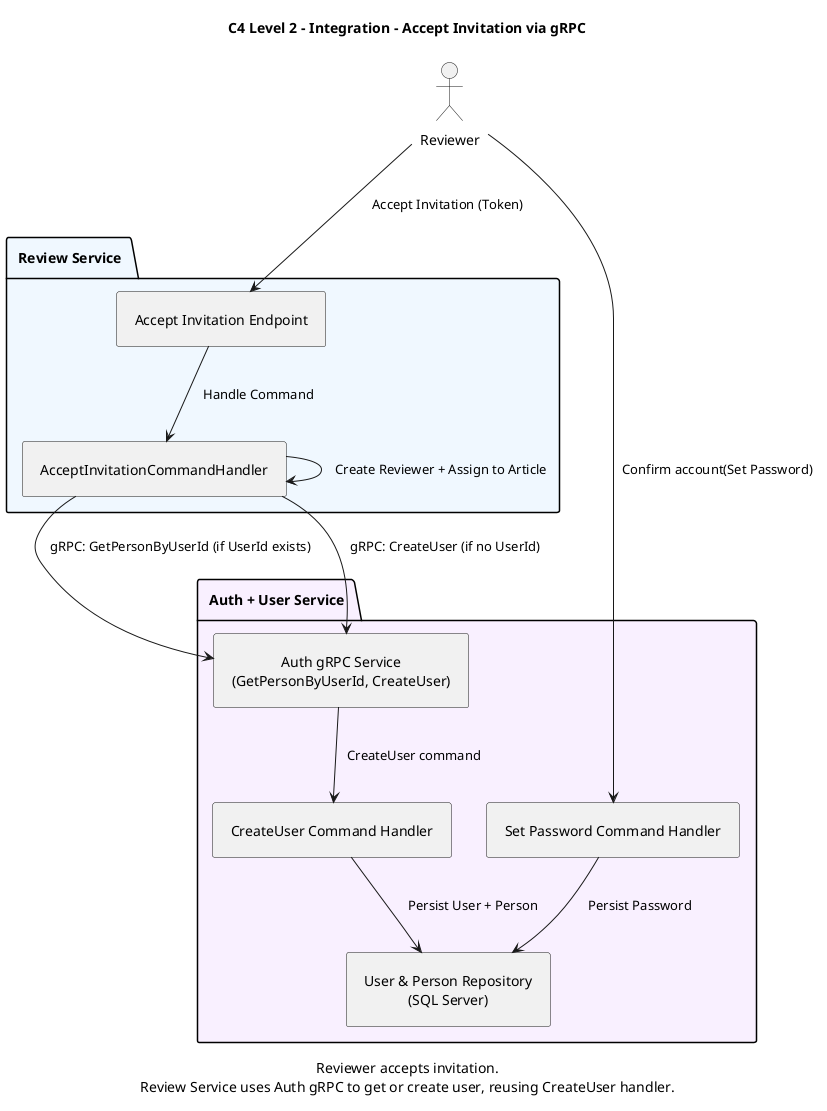 @startuml ReviewIntegrationFlow_C4_Level2_Integration_AcceptInvitation

'left to right direction

skinparam componentStyle rectangle
skinparam defaultTextAlignment center
skinparam shadowing false
skinparam padding 8

title C4 Level 2 – Integration – Accept Invitation via gRPC
caption Reviewer accepts invitation.\nReview Service uses Auth gRPC to get or create user, reusing CreateUser handler.

actor "Reviewer" as ReviewerUser

package "Review Service" #F0F8FF {
  [Accept Invitation Endpoint] as ReviewAPI
  [AcceptInvitationCommandHandler] as Handler
}

package "Auth + User Service" #F9F0FF {
  [Auth gRPC Service\n(GetPersonByUserId, CreateUser)] as AuthGrpcService
  [CreateUser Command Handler] as CreateUserHandler
  [Set Password Command Handler] as SetPasswordHandler
  [User & Person Repository\n(SQL Server)] as AuthDb
}

ReviewerUser --> ReviewAPI : Accept Invitation (Token)
ReviewAPI --> Handler : Handle Command

Handler --> AuthGrpcService : gRPC: GetPersonByUserId (if UserId exists)
Handler --> AuthGrpcService : gRPC: CreateUser (if no UserId)

AuthGrpcService --> CreateUserHandler : CreateUser command
CreateUserHandler --> AuthDb : Persist User + Person

Handler --> Handler : Create Reviewer + Assign to Article
ReviewerUser -> SetPasswordHandler : Confirm account(Set Password)
SetPasswordHandler --> AuthDb : Persist Password

@enduml
